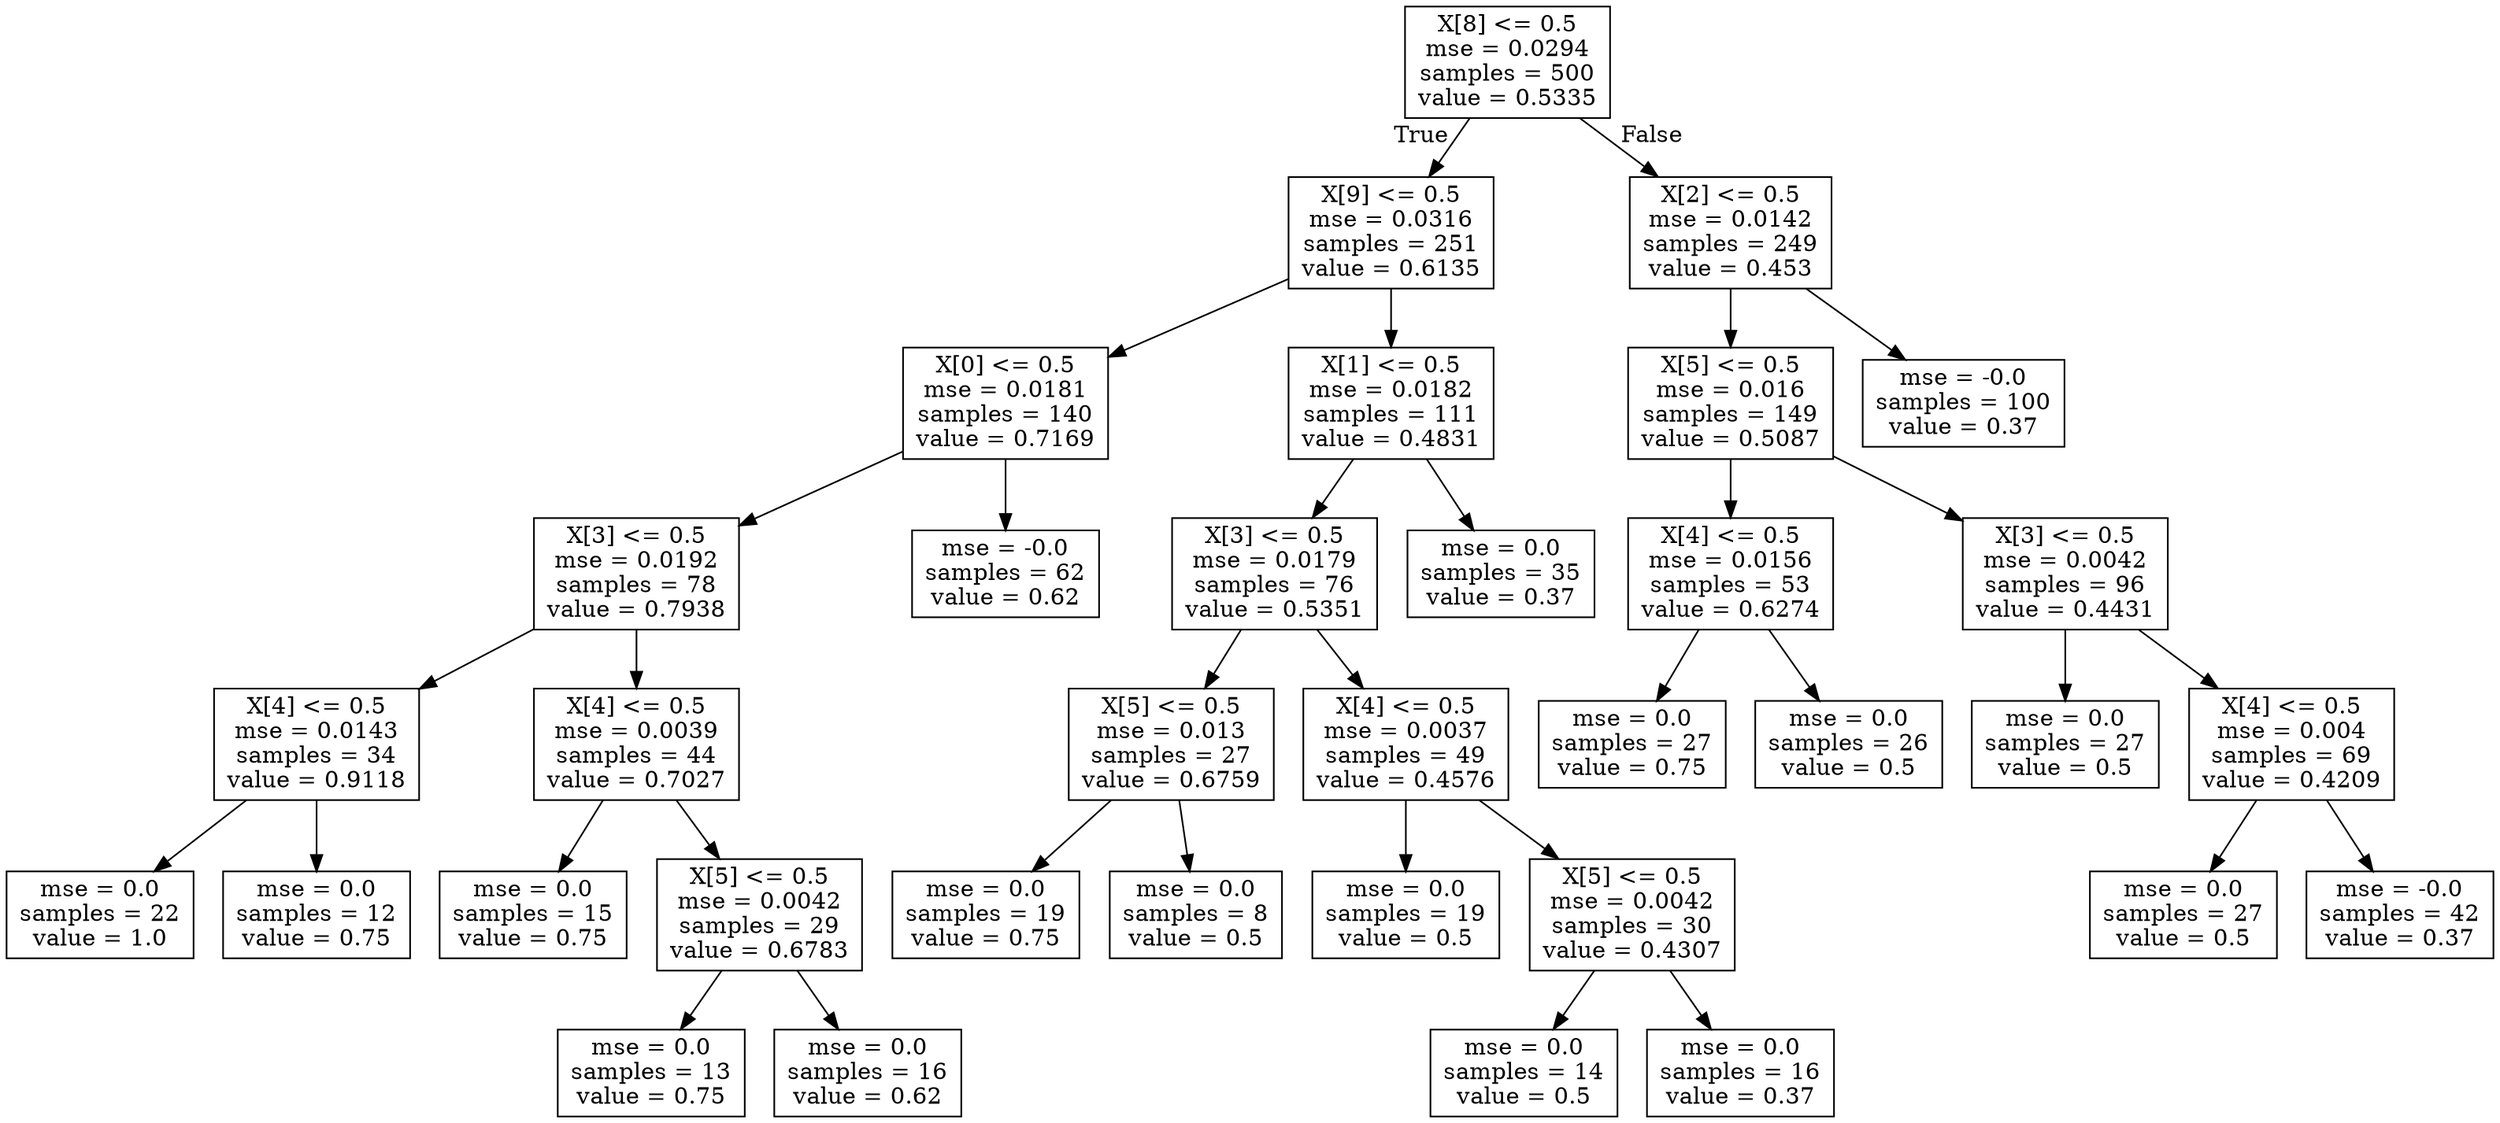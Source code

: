digraph Tree {
node [shape=box] ;
0 [label="X[8] <= 0.5\nmse = 0.0294\nsamples = 500\nvalue = 0.5335"] ;
1 [label="X[9] <= 0.5\nmse = 0.0316\nsamples = 251\nvalue = 0.6135"] ;
0 -> 1 [labeldistance=2.5, labelangle=45, headlabel="True"] ;
2 [label="X[0] <= 0.5\nmse = 0.0181\nsamples = 140\nvalue = 0.7169"] ;
1 -> 2 ;
3 [label="X[3] <= 0.5\nmse = 0.0192\nsamples = 78\nvalue = 0.7938"] ;
2 -> 3 ;
4 [label="X[4] <= 0.5\nmse = 0.0143\nsamples = 34\nvalue = 0.9118"] ;
3 -> 4 ;
5 [label="mse = 0.0\nsamples = 22\nvalue = 1.0"] ;
4 -> 5 ;
6 [label="mse = 0.0\nsamples = 12\nvalue = 0.75"] ;
4 -> 6 ;
7 [label="X[4] <= 0.5\nmse = 0.0039\nsamples = 44\nvalue = 0.7027"] ;
3 -> 7 ;
8 [label="mse = 0.0\nsamples = 15\nvalue = 0.75"] ;
7 -> 8 ;
9 [label="X[5] <= 0.5\nmse = 0.0042\nsamples = 29\nvalue = 0.6783"] ;
7 -> 9 ;
10 [label="mse = 0.0\nsamples = 13\nvalue = 0.75"] ;
9 -> 10 ;
11 [label="mse = 0.0\nsamples = 16\nvalue = 0.62"] ;
9 -> 11 ;
12 [label="mse = -0.0\nsamples = 62\nvalue = 0.62"] ;
2 -> 12 ;
13 [label="X[1] <= 0.5\nmse = 0.0182\nsamples = 111\nvalue = 0.4831"] ;
1 -> 13 ;
14 [label="X[3] <= 0.5\nmse = 0.0179\nsamples = 76\nvalue = 0.5351"] ;
13 -> 14 ;
15 [label="X[5] <= 0.5\nmse = 0.013\nsamples = 27\nvalue = 0.6759"] ;
14 -> 15 ;
16 [label="mse = 0.0\nsamples = 19\nvalue = 0.75"] ;
15 -> 16 ;
17 [label="mse = 0.0\nsamples = 8\nvalue = 0.5"] ;
15 -> 17 ;
18 [label="X[4] <= 0.5\nmse = 0.0037\nsamples = 49\nvalue = 0.4576"] ;
14 -> 18 ;
19 [label="mse = 0.0\nsamples = 19\nvalue = 0.5"] ;
18 -> 19 ;
20 [label="X[5] <= 0.5\nmse = 0.0042\nsamples = 30\nvalue = 0.4307"] ;
18 -> 20 ;
21 [label="mse = 0.0\nsamples = 14\nvalue = 0.5"] ;
20 -> 21 ;
22 [label="mse = 0.0\nsamples = 16\nvalue = 0.37"] ;
20 -> 22 ;
23 [label="mse = 0.0\nsamples = 35\nvalue = 0.37"] ;
13 -> 23 ;
24 [label="X[2] <= 0.5\nmse = 0.0142\nsamples = 249\nvalue = 0.453"] ;
0 -> 24 [labeldistance=2.5, labelangle=-45, headlabel="False"] ;
25 [label="X[5] <= 0.5\nmse = 0.016\nsamples = 149\nvalue = 0.5087"] ;
24 -> 25 ;
26 [label="X[4] <= 0.5\nmse = 0.0156\nsamples = 53\nvalue = 0.6274"] ;
25 -> 26 ;
27 [label="mse = 0.0\nsamples = 27\nvalue = 0.75"] ;
26 -> 27 ;
28 [label="mse = 0.0\nsamples = 26\nvalue = 0.5"] ;
26 -> 28 ;
29 [label="X[3] <= 0.5\nmse = 0.0042\nsamples = 96\nvalue = 0.4431"] ;
25 -> 29 ;
30 [label="mse = 0.0\nsamples = 27\nvalue = 0.5"] ;
29 -> 30 ;
31 [label="X[4] <= 0.5\nmse = 0.004\nsamples = 69\nvalue = 0.4209"] ;
29 -> 31 ;
32 [label="mse = 0.0\nsamples = 27\nvalue = 0.5"] ;
31 -> 32 ;
33 [label="mse = -0.0\nsamples = 42\nvalue = 0.37"] ;
31 -> 33 ;
34 [label="mse = -0.0\nsamples = 100\nvalue = 0.37"] ;
24 -> 34 ;
}